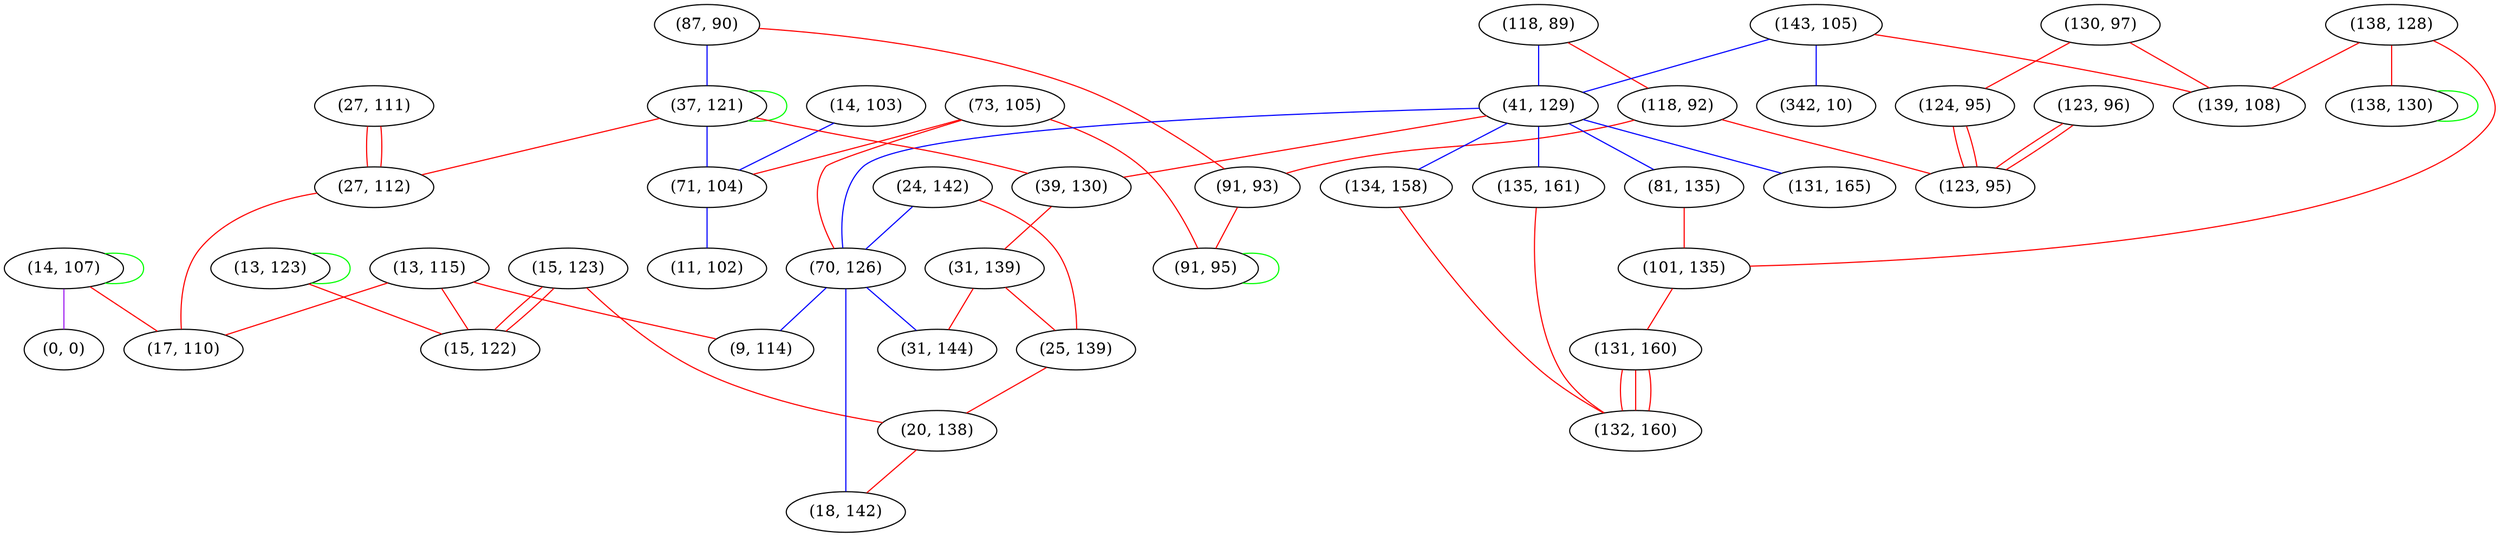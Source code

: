 graph "" {
"(14, 107)";
"(118, 89)";
"(143, 105)";
"(14, 103)";
"(73, 105)";
"(0, 0)";
"(87, 90)";
"(118, 92)";
"(91, 93)";
"(123, 96)";
"(15, 123)";
"(41, 129)";
"(24, 142)";
"(27, 111)";
"(130, 97)";
"(70, 126)";
"(37, 121)";
"(13, 115)";
"(138, 128)";
"(139, 108)";
"(39, 130)";
"(131, 165)";
"(31, 139)";
"(25, 139)";
"(135, 161)";
"(81, 135)";
"(101, 135)";
"(13, 123)";
"(27, 112)";
"(20, 138)";
"(17, 110)";
"(91, 95)";
"(134, 158)";
"(71, 104)";
"(11, 102)";
"(124, 95)";
"(342, 10)";
"(131, 160)";
"(18, 142)";
"(31, 144)";
"(15, 122)";
"(9, 114)";
"(123, 95)";
"(132, 160)";
"(138, 130)";
"(14, 107)" -- "(14, 107)"  [color=green, key=0, weight=2];
"(14, 107)" -- "(0, 0)"  [color=purple, key=0, weight=4];
"(14, 107)" -- "(17, 110)"  [color=red, key=0, weight=1];
"(118, 89)" -- "(118, 92)"  [color=red, key=0, weight=1];
"(118, 89)" -- "(41, 129)"  [color=blue, key=0, weight=3];
"(143, 105)" -- "(342, 10)"  [color=blue, key=0, weight=3];
"(143, 105)" -- "(139, 108)"  [color=red, key=0, weight=1];
"(143, 105)" -- "(41, 129)"  [color=blue, key=0, weight=3];
"(14, 103)" -- "(71, 104)"  [color=blue, key=0, weight=3];
"(73, 105)" -- "(91, 95)"  [color=red, key=0, weight=1];
"(73, 105)" -- "(71, 104)"  [color=red, key=0, weight=1];
"(73, 105)" -- "(70, 126)"  [color=red, key=0, weight=1];
"(87, 90)" -- "(37, 121)"  [color=blue, key=0, weight=3];
"(87, 90)" -- "(91, 93)"  [color=red, key=0, weight=1];
"(118, 92)" -- "(123, 95)"  [color=red, key=0, weight=1];
"(118, 92)" -- "(91, 93)"  [color=red, key=0, weight=1];
"(91, 93)" -- "(91, 95)"  [color=red, key=0, weight=1];
"(123, 96)" -- "(123, 95)"  [color=red, key=0, weight=1];
"(123, 96)" -- "(123, 95)"  [color=red, key=1, weight=1];
"(15, 123)" -- "(20, 138)"  [color=red, key=0, weight=1];
"(15, 123)" -- "(15, 122)"  [color=red, key=0, weight=1];
"(15, 123)" -- "(15, 122)"  [color=red, key=1, weight=1];
"(41, 129)" -- "(81, 135)"  [color=blue, key=0, weight=3];
"(41, 129)" -- "(135, 161)"  [color=blue, key=0, weight=3];
"(41, 129)" -- "(134, 158)"  [color=blue, key=0, weight=3];
"(41, 129)" -- "(70, 126)"  [color=blue, key=0, weight=3];
"(41, 129)" -- "(39, 130)"  [color=red, key=0, weight=1];
"(41, 129)" -- "(131, 165)"  [color=blue, key=0, weight=3];
"(24, 142)" -- "(25, 139)"  [color=red, key=0, weight=1];
"(24, 142)" -- "(70, 126)"  [color=blue, key=0, weight=3];
"(27, 111)" -- "(27, 112)"  [color=red, key=0, weight=1];
"(27, 111)" -- "(27, 112)"  [color=red, key=1, weight=1];
"(130, 97)" -- "(124, 95)"  [color=red, key=0, weight=1];
"(130, 97)" -- "(139, 108)"  [color=red, key=0, weight=1];
"(70, 126)" -- "(18, 142)"  [color=blue, key=0, weight=3];
"(70, 126)" -- "(31, 144)"  [color=blue, key=0, weight=3];
"(70, 126)" -- "(9, 114)"  [color=blue, key=0, weight=3];
"(37, 121)" -- "(27, 112)"  [color=red, key=0, weight=1];
"(37, 121)" -- "(37, 121)"  [color=green, key=0, weight=2];
"(37, 121)" -- "(71, 104)"  [color=blue, key=0, weight=3];
"(37, 121)" -- "(39, 130)"  [color=red, key=0, weight=1];
"(13, 115)" -- "(9, 114)"  [color=red, key=0, weight=1];
"(13, 115)" -- "(17, 110)"  [color=red, key=0, weight=1];
"(13, 115)" -- "(15, 122)"  [color=red, key=0, weight=1];
"(138, 128)" -- "(101, 135)"  [color=red, key=0, weight=1];
"(138, 128)" -- "(139, 108)"  [color=red, key=0, weight=1];
"(138, 128)" -- "(138, 130)"  [color=red, key=0, weight=1];
"(39, 130)" -- "(31, 139)"  [color=red, key=0, weight=1];
"(31, 139)" -- "(25, 139)"  [color=red, key=0, weight=1];
"(31, 139)" -- "(31, 144)"  [color=red, key=0, weight=1];
"(25, 139)" -- "(20, 138)"  [color=red, key=0, weight=1];
"(135, 161)" -- "(132, 160)"  [color=red, key=0, weight=1];
"(81, 135)" -- "(101, 135)"  [color=red, key=0, weight=1];
"(101, 135)" -- "(131, 160)"  [color=red, key=0, weight=1];
"(13, 123)" -- "(15, 122)"  [color=red, key=0, weight=1];
"(13, 123)" -- "(13, 123)"  [color=green, key=0, weight=2];
"(27, 112)" -- "(17, 110)"  [color=red, key=0, weight=1];
"(20, 138)" -- "(18, 142)"  [color=red, key=0, weight=1];
"(91, 95)" -- "(91, 95)"  [color=green, key=0, weight=2];
"(134, 158)" -- "(132, 160)"  [color=red, key=0, weight=1];
"(71, 104)" -- "(11, 102)"  [color=blue, key=0, weight=3];
"(124, 95)" -- "(123, 95)"  [color=red, key=0, weight=1];
"(124, 95)" -- "(123, 95)"  [color=red, key=1, weight=1];
"(131, 160)" -- "(132, 160)"  [color=red, key=0, weight=1];
"(131, 160)" -- "(132, 160)"  [color=red, key=1, weight=1];
"(131, 160)" -- "(132, 160)"  [color=red, key=2, weight=1];
"(138, 130)" -- "(138, 130)"  [color=green, key=0, weight=2];
}
